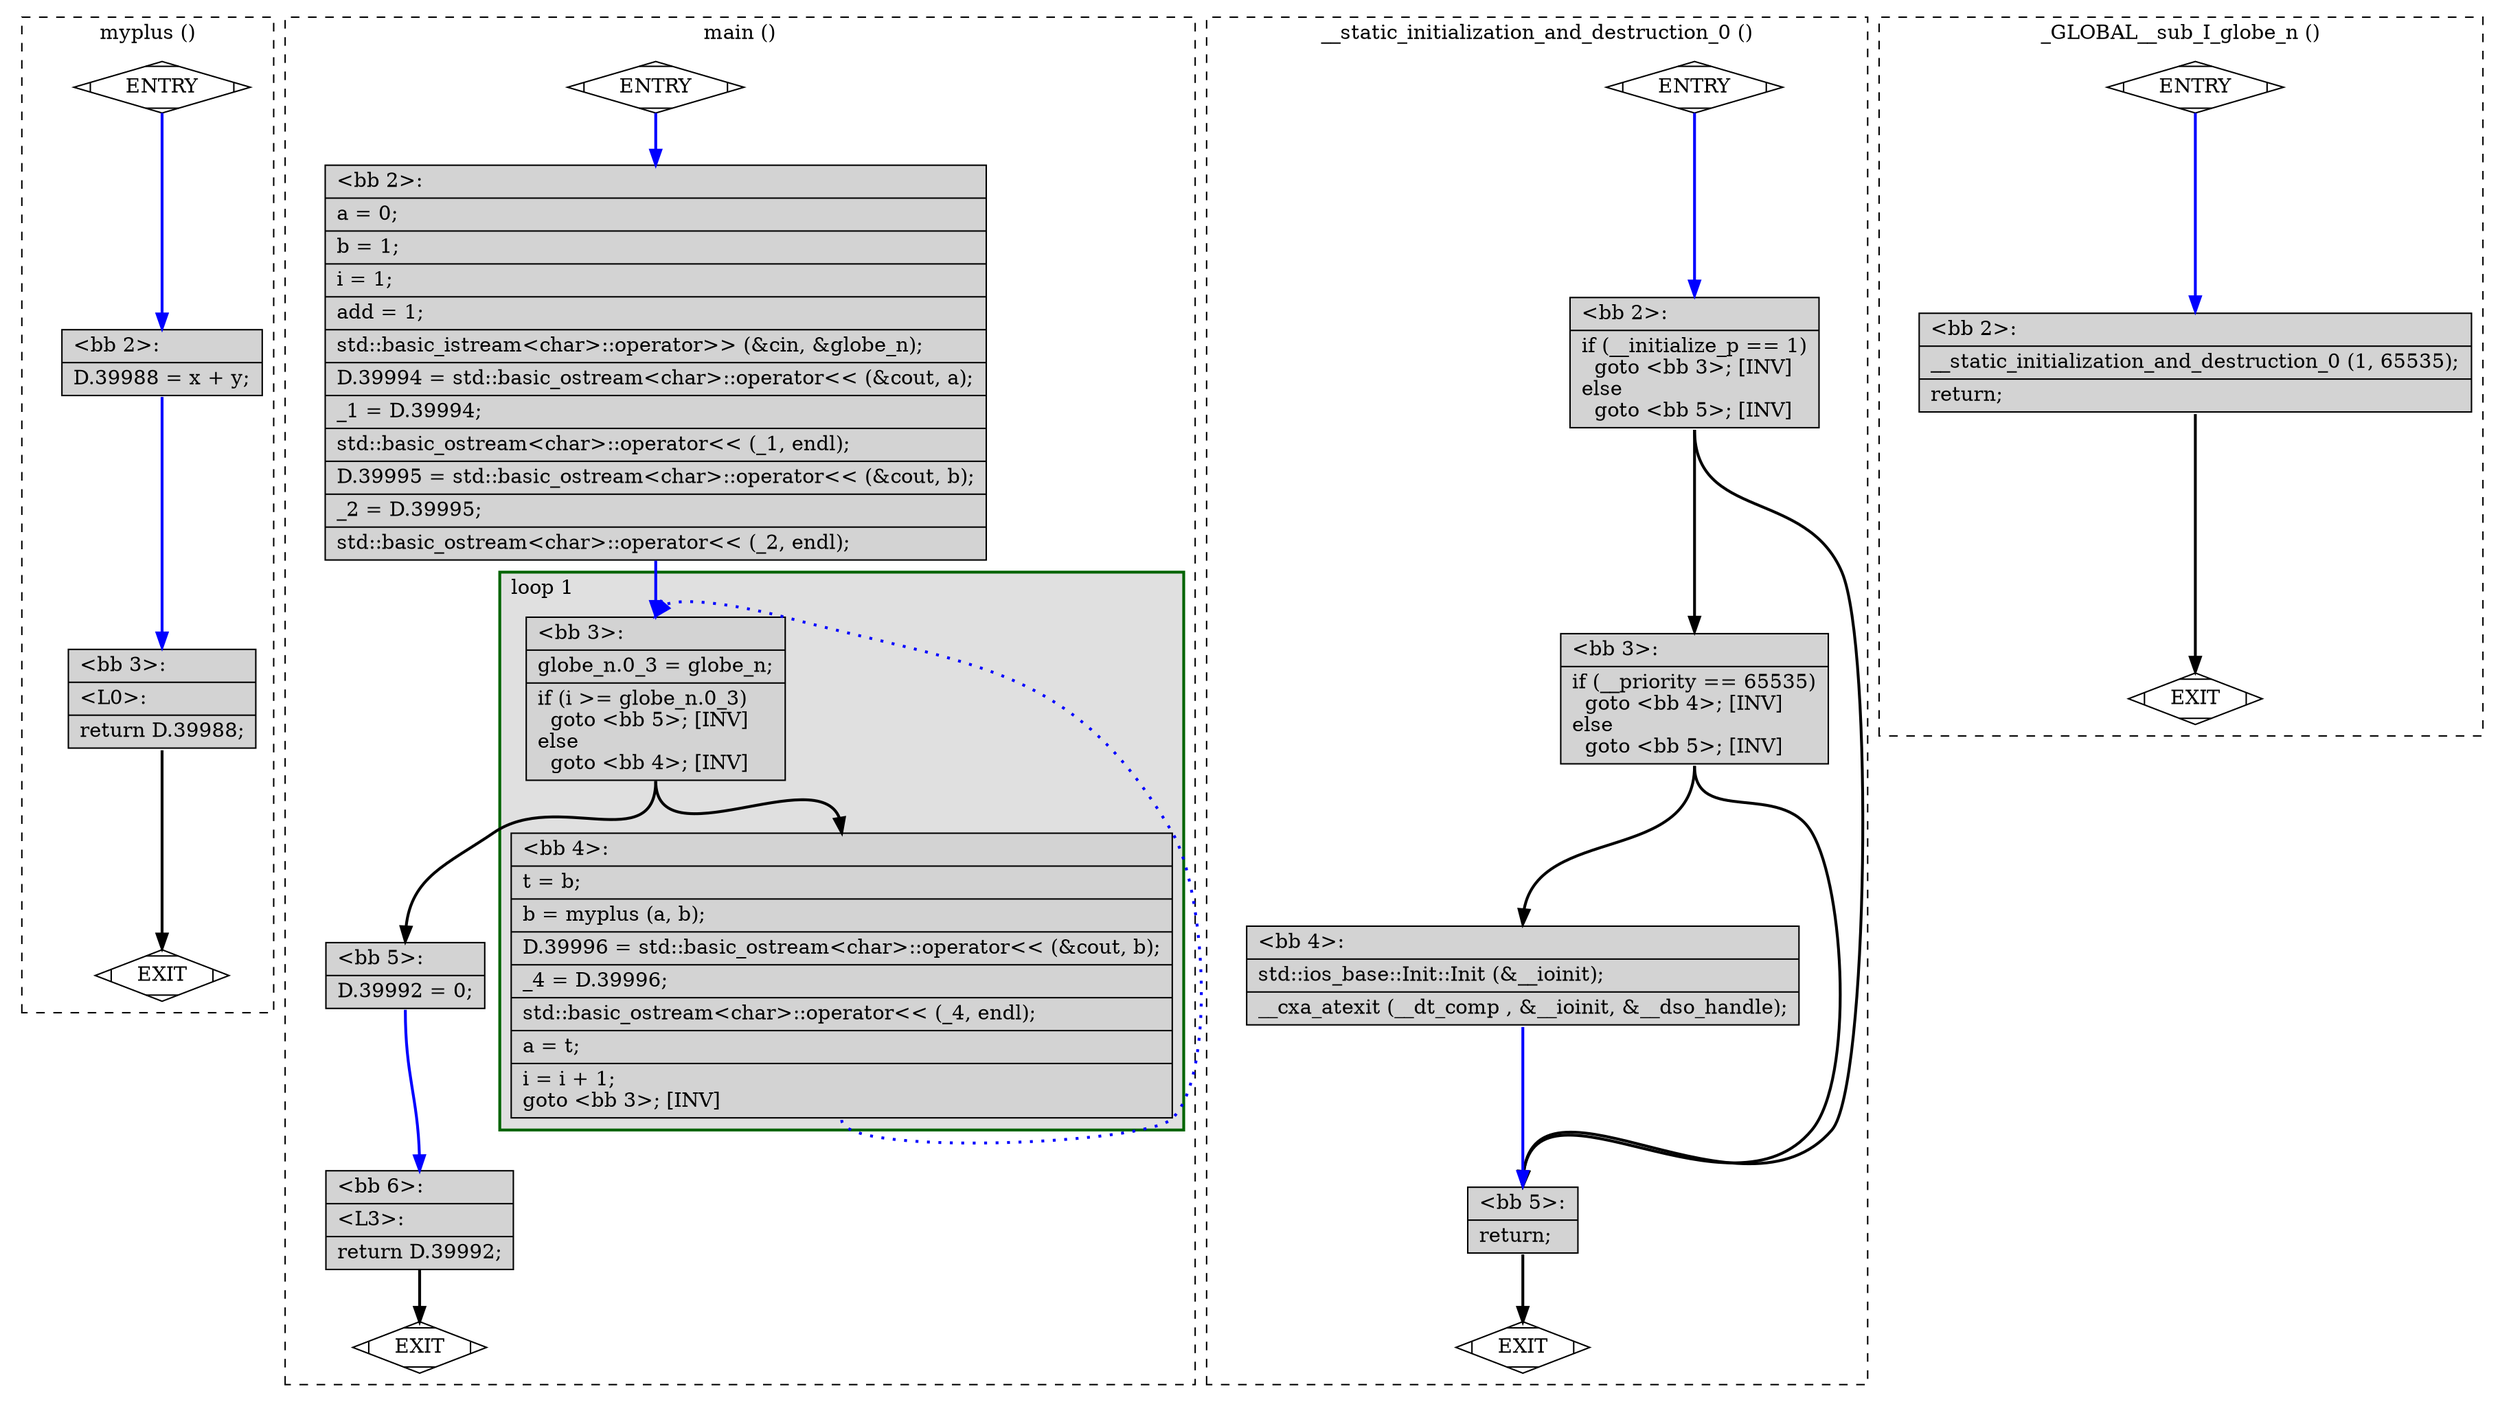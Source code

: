 digraph "fibo.cpp.013t.ompexp" {
overlap=false;
subgraph "cluster_myplus" {
	style="dashed";
	color="black";
	label="myplus ()";
	fn_1522_basic_block_0 [shape=Mdiamond,style=filled,fillcolor=white,label="ENTRY"];

	fn_1522_basic_block_1 [shape=Mdiamond,style=filled,fillcolor=white,label="EXIT"];

	fn_1522_basic_block_2 [shape=record,style=filled,fillcolor=lightgrey,label="{\<bb\ 2\>:\l\
|D.39988\ =\ x\ +\ y;\l\
}"];

	fn_1522_basic_block_3 [shape=record,style=filled,fillcolor=lightgrey,label="{\<bb\ 3\>:\l\
|\<L0\>:\l\
|return\ D.39988;\l\
}"];

	fn_1522_basic_block_0:s -> fn_1522_basic_block_2:n [style="solid,bold",color=blue,weight=100,constraint=true];
	fn_1522_basic_block_2:s -> fn_1522_basic_block_3:n [style="solid,bold",color=blue,weight=100,constraint=true];
	fn_1522_basic_block_3:s -> fn_1522_basic_block_1:n [style="solid,bold",color=black,weight=10,constraint=true];
	fn_1522_basic_block_0:s -> fn_1522_basic_block_1:n [style="invis",constraint=true];
}
subgraph "cluster_main" {
	style="dashed";
	color="black";
	label="main ()";
	subgraph cluster_1523_1 {
	style="filled";
	color="darkgreen";
	fillcolor="grey88";
	label="loop 1";
	labeljust=l;
	penwidth=2;
	fn_1523_basic_block_3 [shape=record,style=filled,fillcolor=lightgrey,label="{\<bb\ 3\>:\l\
|globe_n.0_3\ =\ globe_n;\l\
|if\ (i\ \>=\ globe_n.0_3)\l\
\ \ goto\ \<bb\ 5\>;\ [INV]\l\
else\l\
\ \ goto\ \<bb\ 4\>;\ [INV]\l\
}"];

	fn_1523_basic_block_4 [shape=record,style=filled,fillcolor=lightgrey,label="{\<bb\ 4\>:\l\
|t\ =\ b;\l\
|b\ =\ myplus\ (a,\ b);\l\
|D.39996\ =\ std::basic_ostream\<char\>::operator\<\<\ (&cout,\ b);\l\
|_4\ =\ D.39996;\l\
|std::basic_ostream\<char\>::operator\<\<\ (_4,\ endl);\l\
|a\ =\ t;\l\
|i\ =\ i\ +\ 1;\l\
goto\ \<bb\ 3\>;\ [INV]\l\
}"];

	}
	fn_1523_basic_block_0 [shape=Mdiamond,style=filled,fillcolor=white,label="ENTRY"];

	fn_1523_basic_block_1 [shape=Mdiamond,style=filled,fillcolor=white,label="EXIT"];

	fn_1523_basic_block_2 [shape=record,style=filled,fillcolor=lightgrey,label="{\<bb\ 2\>:\l\
|a\ =\ 0;\l\
|b\ =\ 1;\l\
|i\ =\ 1;\l\
|add\ =\ 1;\l\
|std::basic_istream\<char\>::operator\>\>\ (&cin,\ &globe_n);\l\
|D.39994\ =\ std::basic_ostream\<char\>::operator\<\<\ (&cout,\ a);\l\
|_1\ =\ D.39994;\l\
|std::basic_ostream\<char\>::operator\<\<\ (_1,\ endl);\l\
|D.39995\ =\ std::basic_ostream\<char\>::operator\<\<\ (&cout,\ b);\l\
|_2\ =\ D.39995;\l\
|std::basic_ostream\<char\>::operator\<\<\ (_2,\ endl);\l\
}"];

	fn_1523_basic_block_5 [shape=record,style=filled,fillcolor=lightgrey,label="{\<bb\ 5\>:\l\
|D.39992\ =\ 0;\l\
}"];

	fn_1523_basic_block_6 [shape=record,style=filled,fillcolor=lightgrey,label="{\<bb\ 6\>:\l\
|\<L3\>:\l\
|return\ D.39992;\l\
}"];

	fn_1523_basic_block_0:s -> fn_1523_basic_block_2:n [style="solid,bold",color=blue,weight=100,constraint=true];
	fn_1523_basic_block_2:s -> fn_1523_basic_block_3:n [style="solid,bold",color=blue,weight=100,constraint=true];
	fn_1523_basic_block_3:s -> fn_1523_basic_block_5:n [style="solid,bold",color=black,weight=10,constraint=true];
	fn_1523_basic_block_3:s -> fn_1523_basic_block_4:n [style="solid,bold",color=black,weight=10,constraint=true];
	fn_1523_basic_block_4:s -> fn_1523_basic_block_3:n [style="dotted,bold",color=blue,weight=10,constraint=false];
	fn_1523_basic_block_5:s -> fn_1523_basic_block_6:n [style="solid,bold",color=blue,weight=100,constraint=true];
	fn_1523_basic_block_6:s -> fn_1523_basic_block_1:n [style="solid,bold",color=black,weight=10,constraint=true];
	fn_1523_basic_block_0:s -> fn_1523_basic_block_1:n [style="invis",constraint=true];
}
subgraph "cluster___static_initialization_and_destruction_0" {
	style="dashed";
	color="black";
	label="__static_initialization_and_destruction_0 ()";
	fn_2009_basic_block_0 [shape=Mdiamond,style=filled,fillcolor=white,label="ENTRY"];

	fn_2009_basic_block_1 [shape=Mdiamond,style=filled,fillcolor=white,label="EXIT"];

	fn_2009_basic_block_2 [shape=record,style=filled,fillcolor=lightgrey,label="{\<bb\ 2\>:\l\
|if\ (__initialize_p\ ==\ 1)\l\
\ \ goto\ \<bb\ 3\>;\ [INV]\l\
else\l\
\ \ goto\ \<bb\ 5\>;\ [INV]\l\
}"];

	fn_2009_basic_block_3 [shape=record,style=filled,fillcolor=lightgrey,label="{\<bb\ 3\>:\l\
|if\ (__priority\ ==\ 65535)\l\
\ \ goto\ \<bb\ 4\>;\ [INV]\l\
else\l\
\ \ goto\ \<bb\ 5\>;\ [INV]\l\
}"];

	fn_2009_basic_block_4 [shape=record,style=filled,fillcolor=lightgrey,label="{\<bb\ 4\>:\l\
|std::ios_base::Init::Init\ (&__ioinit);\l\
|__cxa_atexit\ (__dt_comp\ ,\ &__ioinit,\ &__dso_handle);\l\
}"];

	fn_2009_basic_block_5 [shape=record,style=filled,fillcolor=lightgrey,label="{\<bb\ 5\>:\l\
|return;\l\
}"];

	fn_2009_basic_block_0:s -> fn_2009_basic_block_2:n [style="solid,bold",color=blue,weight=100,constraint=true];
	fn_2009_basic_block_2:s -> fn_2009_basic_block_3:n [style="solid,bold",color=black,weight=10,constraint=true];
	fn_2009_basic_block_2:s -> fn_2009_basic_block_5:n [style="solid,bold",color=black,weight=10,constraint=true];
	fn_2009_basic_block_3:s -> fn_2009_basic_block_4:n [style="solid,bold",color=black,weight=10,constraint=true];
	fn_2009_basic_block_3:s -> fn_2009_basic_block_5:n [style="solid,bold",color=black,weight=10,constraint=true];
	fn_2009_basic_block_4:s -> fn_2009_basic_block_5:n [style="solid,bold",color=blue,weight=100,constraint=true];
	fn_2009_basic_block_5:s -> fn_2009_basic_block_1:n [style="solid,bold",color=black,weight=10,constraint=true];
	fn_2009_basic_block_0:s -> fn_2009_basic_block_1:n [style="invis",constraint=true];
}
subgraph "cluster__GLOBAL__sub_I_globe_n" {
	style="dashed";
	color="black";
	label="_GLOBAL__sub_I_globe_n ()";
	fn_2010_basic_block_0 [shape=Mdiamond,style=filled,fillcolor=white,label="ENTRY"];

	fn_2010_basic_block_1 [shape=Mdiamond,style=filled,fillcolor=white,label="EXIT"];

	fn_2010_basic_block_2 [shape=record,style=filled,fillcolor=lightgrey,label="{\<bb\ 2\>:\l\
|__static_initialization_and_destruction_0\ (1,\ 65535);\l\
|return;\l\
}"];

	fn_2010_basic_block_0:s -> fn_2010_basic_block_2:n [style="solid,bold",color=blue,weight=100,constraint=true];
	fn_2010_basic_block_2:s -> fn_2010_basic_block_1:n [style="solid,bold",color=black,weight=10,constraint=true];
	fn_2010_basic_block_0:s -> fn_2010_basic_block_1:n [style="invis",constraint=true];
}
}

